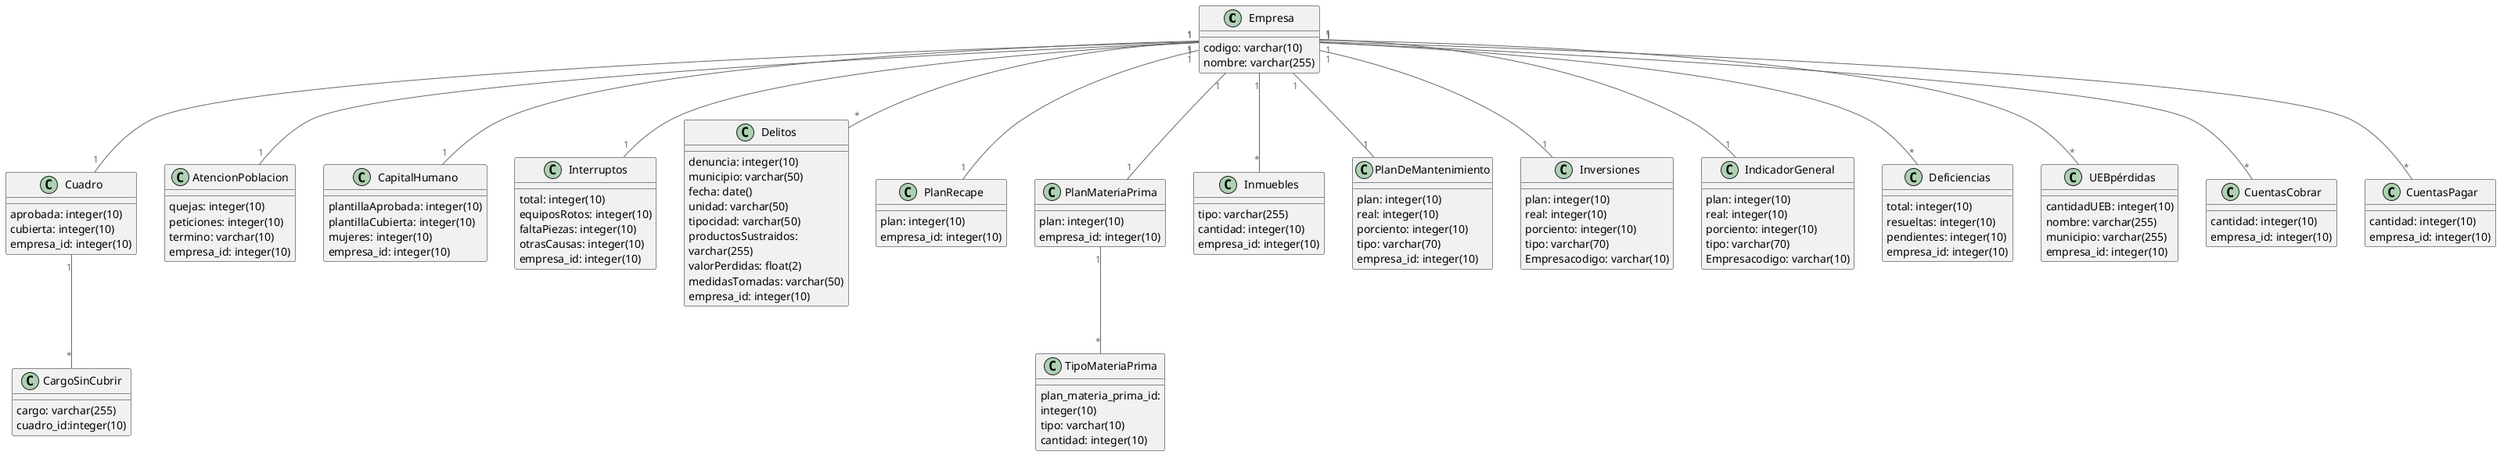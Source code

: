 @startuml

!include <C4/C4_Component>

class Empresa {
    codigo: varchar(10)
    nombre: varchar(255)
}

class Cuadro {
    aprobada: integer(10)
    cubierta: integer(10)
    empresa_id: integer(10)
}
Empresa "1" -- "1" Cuadro

class CargoSinCubrir {
    cargo: varchar(255)
    cuadro_id:integer(10)
}
Cuadro "1" -- "*" CargoSinCubrir

class AtencionPoblacion {
    quejas: integer(10)
    peticiones: integer(10)
    termino: varchar(10)
    empresa_id: integer(10)
}
Empresa "1" -- "1" AtencionPoblacion

class CapitalHumano {
    plantillaAprobada: integer(10)
    plantillaCubierta: integer(10)
    mujeres: integer(10)
    empresa_id: integer(10)
}

Empresa "1" -- "1" CapitalHumano


class Interruptos {
    total: integer(10)
    equiposRotos: integer(10)
    faltaPiezas: integer(10)
    otrasCausas: integer(10)
    empresa_id: integer(10)
}
Empresa "1" -- "1" Interruptos

class Delitos {
    denuncia: integer(10)
    municipio: varchar(50)
    fecha: date()
    unidad: varchar(50)
    tipocidad: varchar(50)
    productosSustraidos: varchar(255)
    valorPerdidas: float(2)
    medidasTomadas: varchar(50)
    empresa_id: integer(10)
}
Empresa "1" -- "*" Delitos

class PlanRecape {
    plan: integer(10)
    empresa_id: integer(10)
}
Empresa "1" -- "1" PlanRecape

class PlanMateriaPrima {
    plan: integer(10)
    empresa_id: integer(10)
}
Empresa "1" -- "1" PlanMateriaPrima

class TipoMateriaPrima{
    plan_materia_prima_id: integer(10)
    tipo: varchar(10)
    cantidad: integer(10)
}
PlanMateriaPrima "1"--"*" TipoMateriaPrima


class Inmuebles {
    tipo: varchar(255)
    cantidad: integer(10)
    empresa_id: integer(10)
}
Empresa "1" -- "*" Inmuebles

class PlanDeMantenimiento {
    plan: integer(10)
    real: integer(10)
    porciento: integer(10)
    tipo: varchar(70)
    empresa_id: integer(10)
}
Empresa "1" -- "1" PlanDeMantenimiento

class Inversiones {
    plan: integer(10)
    real: integer(10)
    porciento: integer(10)
    tipo: varchar(70)
    Empresacodigo: varchar(10)
}
Empresa "1" -- "1" Inversiones


class IndicadorGeneral {
    plan: integer(10)
    real: integer(10)
    porciento: integer(10)
    tipo: varchar(70)
    Empresacodigo: varchar(10)
}
Empresa "1" -- "1" IndicadorGeneral

class Deficiencias {
    total: integer(10)
    resueltas: integer(10)
    pendientes: integer(10)
    empresa_id: integer(10)
}
Empresa "1" -- "*" Deficiencias


class UEBpérdidas {
    cantidadUEB: integer(10)
    nombre: varchar(255)
    municipio: varchar(255)
    empresa_id: integer(10)
}
Empresa "1" -- "*" UEBpérdidas

class CuentasCobrar {
    cantidad: integer(10)
    empresa_id: integer(10)
}
Empresa "1" -- "*" CuentasCobrar
class CuentasPagar {
    cantidad: integer(10)
    empresa_id: integer(10)
}
Empresa "1" -- "*" CuentasPagar



@enduml